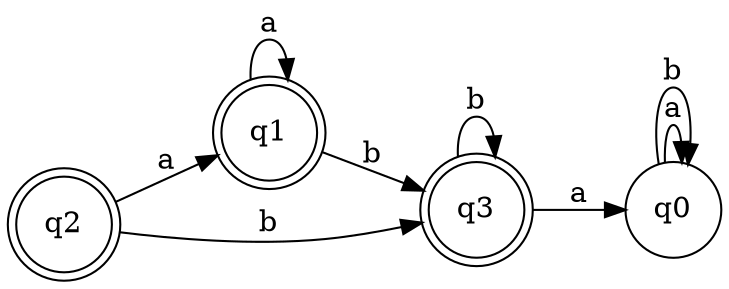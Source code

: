 digraph DFA {
	rankdir=LR size="8,5"
	node [shape=circle]
	q0
	node [shape=doublecircle]
	q1
	node [shape=doublecircle]
	q2
	node [shape=doublecircle]
	q3
	q2 -> q1 [label=a]
	q2 -> q3 [label=b]
	q1 -> q1 [label=a]
	q1 -> q3 [label=b]
	q3 -> q0 [label=a]
	q3 -> q3 [label=b]
	q0 -> q0 [label=a]
	q0 -> q0 [label=b]
}
